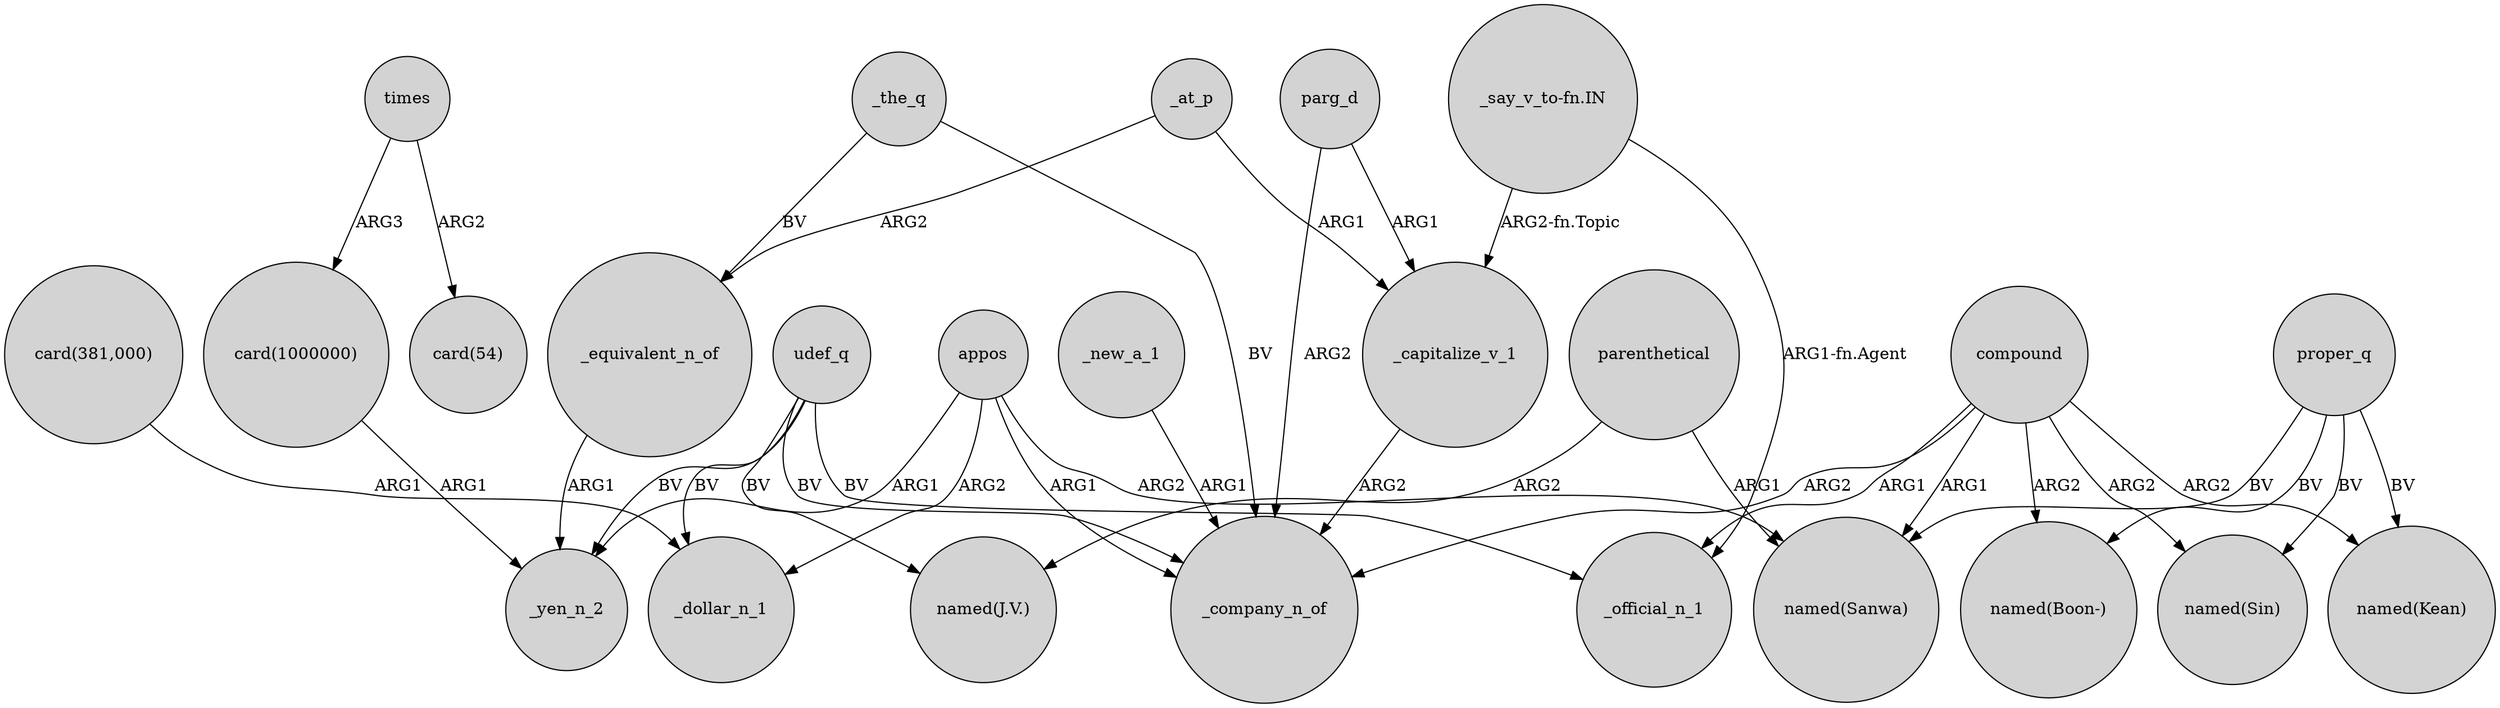 digraph {
	node [shape=circle style=filled]
	parenthetical -> "named(J.V.)" [label=ARG2]
	appos -> _dollar_n_1 [label=ARG2]
	"card(1000000)" -> _yen_n_2 [label=ARG1]
	_at_p -> _capitalize_v_1 [label=ARG1]
	udef_q -> _yen_n_2 [label=BV]
	_equivalent_n_of -> _yen_n_2 [label=ARG1]
	"_say_v_to-fn.IN" -> _official_n_1 [label="ARG1-fn.Agent"]
	parg_d -> _capitalize_v_1 [label=ARG1]
	"card(381,000)" -> _dollar_n_1 [label=ARG1]
	_capitalize_v_1 -> _company_n_of [label=ARG2]
	compound -> _company_n_of [label=ARG2]
	_the_q -> _company_n_of [label=BV]
	compound -> "named(Sanwa)" [label=ARG1]
	"_say_v_to-fn.IN" -> _capitalize_v_1 [label="ARG2-fn.Topic"]
	appos -> _yen_n_2 [label=ARG1]
	udef_q -> _official_n_1 [label=BV]
	times -> "card(1000000)" [label=ARG3]
	parg_d -> _company_n_of [label=ARG2]
	compound -> "named(Sin)" [label=ARG2]
	udef_q -> "named(J.V.)" [label=BV]
	times -> "card(54)" [label=ARG2]
	_at_p -> _equivalent_n_of [label=ARG2]
	proper_q -> "named(Kean)" [label=BV]
	appos -> _company_n_of [label=ARG1]
	proper_q -> "named(Sanwa)" [label=BV]
	compound -> _official_n_1 [label=ARG1]
	proper_q -> "named(Sin)" [label=BV]
	proper_q -> "named(Boon-)" [label=BV]
	appos -> "named(Sanwa)" [label=ARG2]
	_new_a_1 -> _company_n_of [label=ARG1]
	udef_q -> _company_n_of [label=BV]
	compound -> "named(Boon-)" [label=ARG2]
	parenthetical -> "named(Sanwa)" [label=ARG1]
	compound -> "named(Kean)" [label=ARG2]
	_the_q -> _equivalent_n_of [label=BV]
	udef_q -> _dollar_n_1 [label=BV]
}
